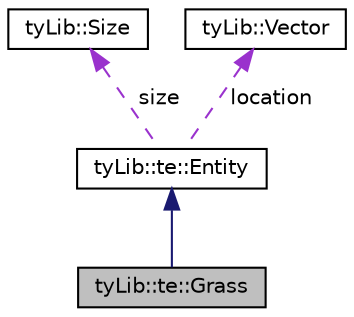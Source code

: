 digraph "tyLib::te::Grass"
{
  edge [fontname="Helvetica",fontsize="10",labelfontname="Helvetica",labelfontsize="10"];
  node [fontname="Helvetica",fontsize="10",shape=record];
  Node1 [label="tyLib::te::Grass",height=0.2,width=0.4,color="black", fillcolor="grey75", style="filled", fontcolor="black"];
  Node2 -> Node1 [dir="back",color="midnightblue",fontsize="10",style="solid",fontname="Helvetica"];
  Node2 [label="tyLib::te::Entity",height=0.2,width=0.4,color="black", fillcolor="white", style="filled",URL="$classty_lib_1_1te_1_1_entity.html"];
  Node3 -> Node2 [dir="back",color="darkorchid3",fontsize="10",style="dashed",label=" size" ,fontname="Helvetica"];
  Node3 [label="tyLib::Size",height=0.2,width=0.4,color="black", fillcolor="white", style="filled",URL="$classty_lib_1_1_size.html"];
  Node4 -> Node2 [dir="back",color="darkorchid3",fontsize="10",style="dashed",label=" location" ,fontname="Helvetica"];
  Node4 [label="tyLib::Vector",height=0.2,width=0.4,color="black", fillcolor="white", style="filled",URL="$classty_lib_1_1_vector.html"];
}
